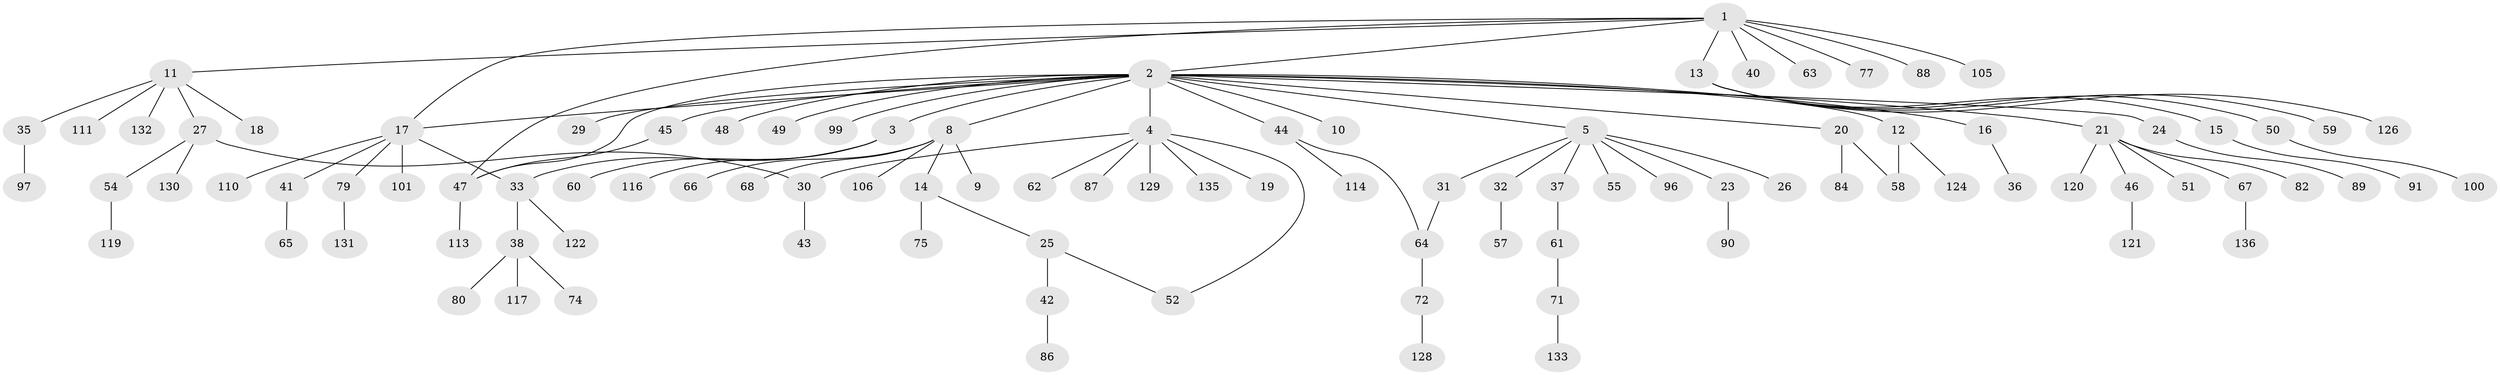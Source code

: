 // Generated by graph-tools (version 1.1) at 2025/23/03/03/25 07:23:52]
// undirected, 102 vertices, 109 edges
graph export_dot {
graph [start="1"]
  node [color=gray90,style=filled];
  1 [super="+7"];
  2 [super="+108"];
  3 [super="+6"];
  4 [super="+134"];
  5 [super="+98"];
  8 [super="+104"];
  9;
  10;
  11 [super="+78"];
  12 [super="+39"];
  13 [super="+76"];
  14 [super="+70"];
  15 [super="+73"];
  16;
  17 [super="+28"];
  18;
  19;
  20;
  21 [super="+22"];
  23 [super="+56"];
  24 [super="+112"];
  25;
  26 [super="+102"];
  27 [super="+107"];
  29;
  30 [super="+118"];
  31 [super="+127"];
  32;
  33 [super="+34"];
  35;
  36;
  37 [super="+53"];
  38;
  40;
  41;
  42 [super="+81"];
  43 [super="+94"];
  44 [super="+83"];
  45 [super="+115"];
  46;
  47 [super="+69"];
  48;
  49;
  50;
  51;
  52;
  54;
  55 [super="+109"];
  57;
  58;
  59;
  60;
  61 [super="+103"];
  62;
  63;
  64 [super="+93"];
  65 [super="+85"];
  66;
  67;
  68;
  71 [super="+123"];
  72;
  74;
  75;
  77;
  79;
  80 [super="+92"];
  82;
  84 [super="+95"];
  86;
  87;
  88;
  89;
  90;
  91;
  96;
  97;
  99;
  100 [super="+125"];
  101;
  105;
  106;
  110;
  111;
  113;
  114;
  116;
  117;
  119;
  120;
  121;
  122;
  124;
  126;
  128;
  129;
  130;
  131;
  132;
  133;
  135;
  136;
  1 -- 2;
  1 -- 13;
  1 -- 17;
  1 -- 40;
  1 -- 63;
  1 -- 77;
  1 -- 88;
  1 -- 105;
  1 -- 11;
  1 -- 47;
  2 -- 3;
  2 -- 4;
  2 -- 5;
  2 -- 8;
  2 -- 10;
  2 -- 12;
  2 -- 16;
  2 -- 17;
  2 -- 20;
  2 -- 21;
  2 -- 24;
  2 -- 29;
  2 -- 44;
  2 -- 45;
  2 -- 47;
  2 -- 48;
  2 -- 49;
  2 -- 99;
  3 -- 33;
  3 -- 60;
  3 -- 116;
  4 -- 19;
  4 -- 30;
  4 -- 52;
  4 -- 62;
  4 -- 87;
  4 -- 129;
  4 -- 135;
  5 -- 23;
  5 -- 26;
  5 -- 31;
  5 -- 32;
  5 -- 37;
  5 -- 55;
  5 -- 96;
  8 -- 9;
  8 -- 14;
  8 -- 66;
  8 -- 68;
  8 -- 106;
  11 -- 18;
  11 -- 27;
  11 -- 35;
  11 -- 111;
  11 -- 132;
  12 -- 58;
  12 -- 124;
  13 -- 15;
  13 -- 50;
  13 -- 59;
  13 -- 126;
  14 -- 25;
  14 -- 75;
  15 -- 91;
  16 -- 36;
  17 -- 33;
  17 -- 41;
  17 -- 79;
  17 -- 101;
  17 -- 110;
  20 -- 58;
  20 -- 84;
  21 -- 51;
  21 -- 82;
  21 -- 120;
  21 -- 67;
  21 -- 46;
  23 -- 90;
  24 -- 89;
  25 -- 42;
  25 -- 52;
  27 -- 30;
  27 -- 54;
  27 -- 130;
  30 -- 43;
  31 -- 64;
  32 -- 57;
  33 -- 122;
  33 -- 38;
  35 -- 97;
  37 -- 61;
  38 -- 74;
  38 -- 80;
  38 -- 117;
  41 -- 65;
  42 -- 86;
  44 -- 64;
  44 -- 114;
  45 -- 47;
  46 -- 121;
  47 -- 113;
  50 -- 100;
  54 -- 119;
  61 -- 71;
  64 -- 72;
  67 -- 136;
  71 -- 133;
  72 -- 128;
  79 -- 131;
}
